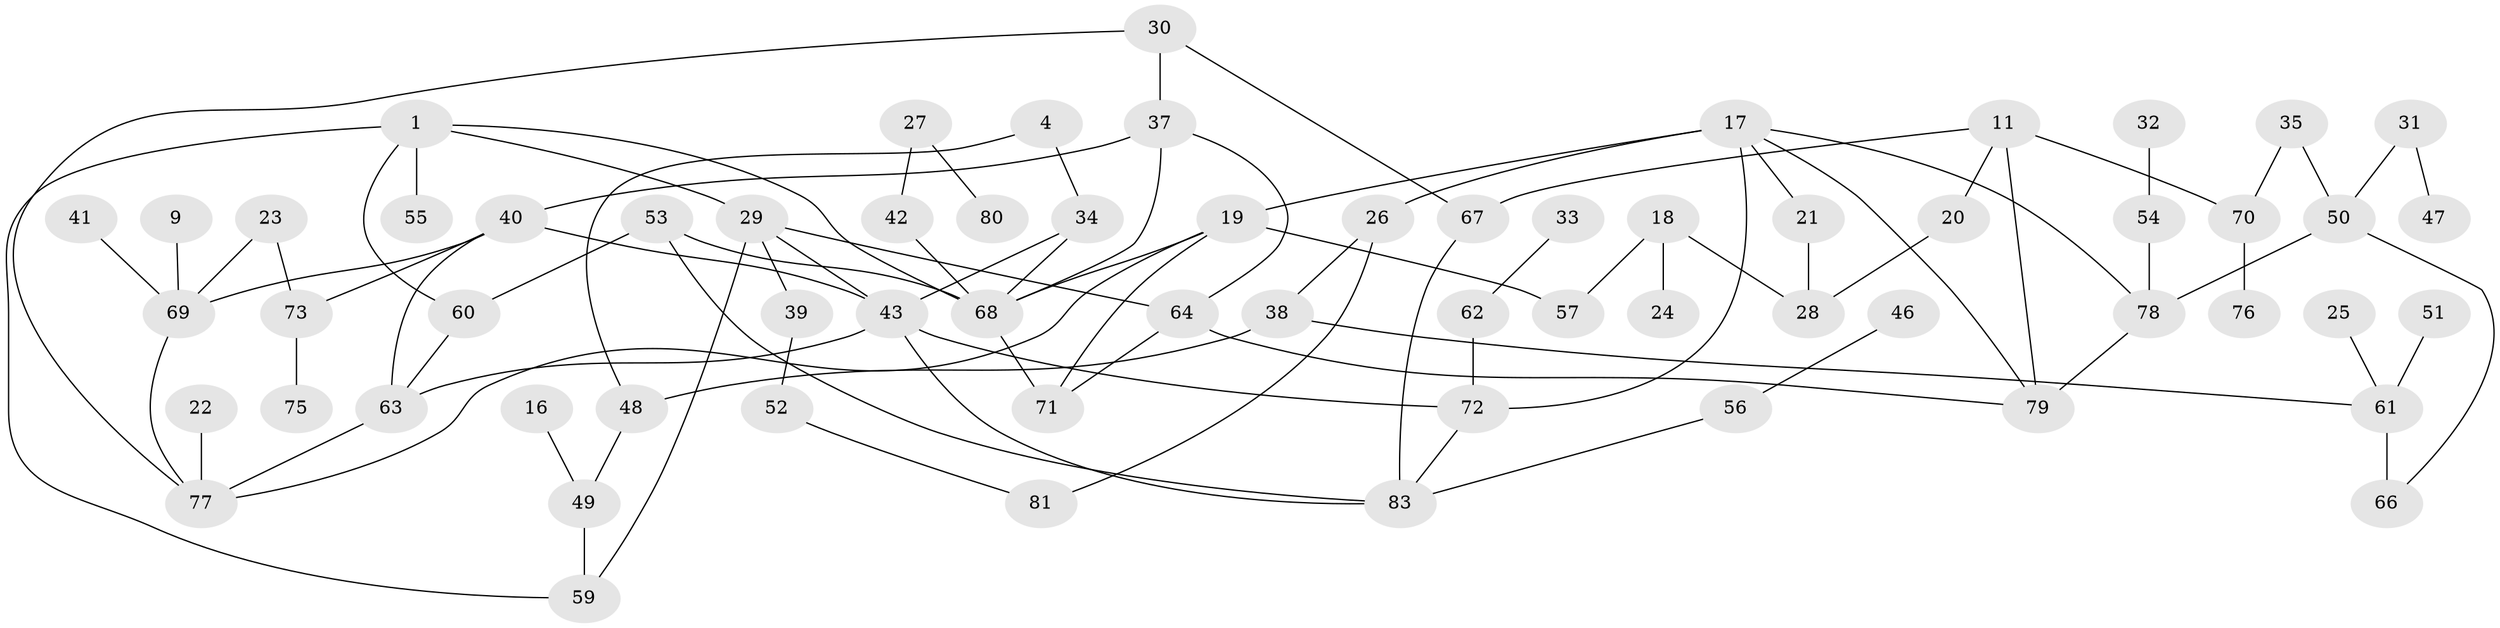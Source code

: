 // original degree distribution, {5: 0.07246376811594203, 0: 0.11594202898550725, 2: 0.2826086956521739, 3: 0.14492753623188406, 4: 0.11594202898550725, 1: 0.2463768115942029, 6: 0.021739130434782608}
// Generated by graph-tools (version 1.1) at 2025/35/03/04/25 23:35:49]
// undirected, 65 vertices, 91 edges
graph export_dot {
  node [color=gray90,style=filled];
  1;
  4;
  9;
  11;
  16;
  17;
  18;
  19;
  20;
  21;
  22;
  23;
  24;
  25;
  26;
  27;
  28;
  29;
  30;
  31;
  32;
  33;
  34;
  35;
  37;
  38;
  39;
  40;
  41;
  42;
  43;
  46;
  47;
  48;
  49;
  50;
  51;
  52;
  53;
  54;
  55;
  56;
  57;
  59;
  60;
  61;
  62;
  63;
  64;
  66;
  67;
  68;
  69;
  70;
  71;
  72;
  73;
  75;
  76;
  77;
  78;
  79;
  80;
  81;
  83;
  1 -- 29 [weight=1.0];
  1 -- 55 [weight=1.0];
  1 -- 59 [weight=1.0];
  1 -- 60 [weight=1.0];
  1 -- 68 [weight=1.0];
  4 -- 34 [weight=1.0];
  4 -- 48 [weight=1.0];
  9 -- 69 [weight=1.0];
  11 -- 20 [weight=1.0];
  11 -- 67 [weight=1.0];
  11 -- 70 [weight=1.0];
  11 -- 79 [weight=1.0];
  16 -- 49 [weight=1.0];
  17 -- 19 [weight=1.0];
  17 -- 21 [weight=1.0];
  17 -- 26 [weight=1.0];
  17 -- 72 [weight=2.0];
  17 -- 78 [weight=1.0];
  17 -- 79 [weight=1.0];
  18 -- 24 [weight=1.0];
  18 -- 28 [weight=1.0];
  18 -- 57 [weight=1.0];
  19 -- 57 [weight=1.0];
  19 -- 68 [weight=1.0];
  19 -- 71 [weight=1.0];
  19 -- 77 [weight=1.0];
  20 -- 28 [weight=1.0];
  21 -- 28 [weight=1.0];
  22 -- 77 [weight=1.0];
  23 -- 69 [weight=1.0];
  23 -- 73 [weight=1.0];
  25 -- 61 [weight=1.0];
  26 -- 38 [weight=1.0];
  26 -- 81 [weight=1.0];
  27 -- 42 [weight=1.0];
  27 -- 80 [weight=1.0];
  29 -- 39 [weight=1.0];
  29 -- 43 [weight=1.0];
  29 -- 59 [weight=1.0];
  29 -- 64 [weight=1.0];
  30 -- 37 [weight=1.0];
  30 -- 67 [weight=1.0];
  30 -- 77 [weight=1.0];
  31 -- 47 [weight=1.0];
  31 -- 50 [weight=1.0];
  32 -- 54 [weight=1.0];
  33 -- 62 [weight=2.0];
  34 -- 43 [weight=1.0];
  34 -- 68 [weight=1.0];
  35 -- 50 [weight=1.0];
  35 -- 70 [weight=1.0];
  37 -- 40 [weight=1.0];
  37 -- 64 [weight=1.0];
  37 -- 68 [weight=1.0];
  38 -- 48 [weight=1.0];
  38 -- 61 [weight=1.0];
  39 -- 52 [weight=1.0];
  40 -- 43 [weight=1.0];
  40 -- 63 [weight=1.0];
  40 -- 69 [weight=2.0];
  40 -- 73 [weight=1.0];
  41 -- 69 [weight=1.0];
  42 -- 68 [weight=2.0];
  43 -- 63 [weight=1.0];
  43 -- 72 [weight=1.0];
  43 -- 83 [weight=1.0];
  46 -- 56 [weight=1.0];
  48 -- 49 [weight=1.0];
  49 -- 59 [weight=1.0];
  50 -- 66 [weight=1.0];
  50 -- 78 [weight=1.0];
  51 -- 61 [weight=1.0];
  52 -- 81 [weight=1.0];
  53 -- 60 [weight=1.0];
  53 -- 68 [weight=1.0];
  53 -- 83 [weight=1.0];
  54 -- 78 [weight=1.0];
  56 -- 83 [weight=1.0];
  60 -- 63 [weight=1.0];
  61 -- 66 [weight=2.0];
  62 -- 72 [weight=1.0];
  63 -- 77 [weight=1.0];
  64 -- 71 [weight=1.0];
  64 -- 79 [weight=1.0];
  67 -- 83 [weight=1.0];
  68 -- 71 [weight=2.0];
  69 -- 77 [weight=1.0];
  70 -- 76 [weight=1.0];
  72 -- 83 [weight=1.0];
  73 -- 75 [weight=1.0];
  78 -- 79 [weight=1.0];
}
